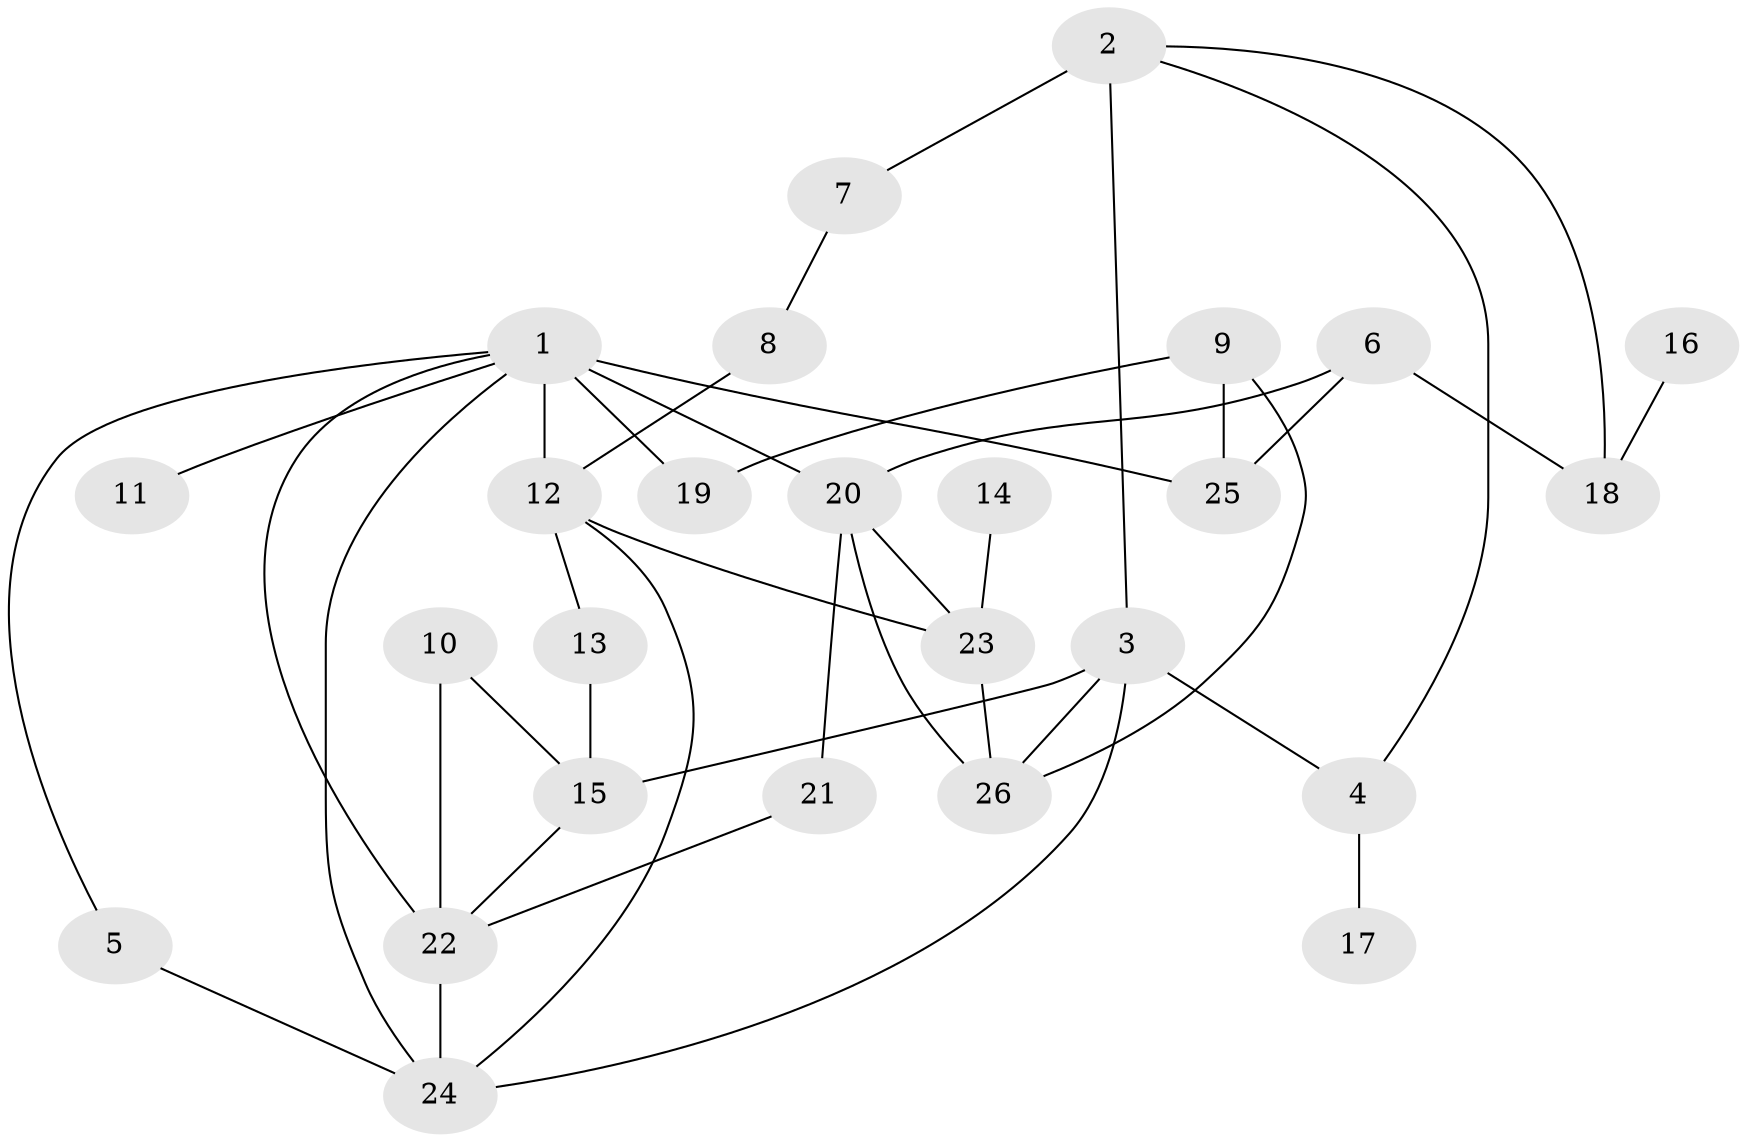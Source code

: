 // original degree distribution, {5: 0.0784313725490196, 6: 0.09803921568627451, 4: 0.058823529411764705, 2: 0.37254901960784315, 7: 0.0196078431372549, 3: 0.1568627450980392, 1: 0.21568627450980393}
// Generated by graph-tools (version 1.1) at 2025/01/03/09/25 03:01:11]
// undirected, 26 vertices, 41 edges
graph export_dot {
graph [start="1"]
  node [color=gray90,style=filled];
  1;
  2;
  3;
  4;
  5;
  6;
  7;
  8;
  9;
  10;
  11;
  12;
  13;
  14;
  15;
  16;
  17;
  18;
  19;
  20;
  21;
  22;
  23;
  24;
  25;
  26;
  1 -- 5 [weight=1.0];
  1 -- 11 [weight=1.0];
  1 -- 12 [weight=2.0];
  1 -- 19 [weight=1.0];
  1 -- 20 [weight=1.0];
  1 -- 22 [weight=1.0];
  1 -- 24 [weight=1.0];
  1 -- 25 [weight=1.0];
  2 -- 3 [weight=2.0];
  2 -- 4 [weight=1.0];
  2 -- 7 [weight=1.0];
  2 -- 18 [weight=1.0];
  3 -- 4 [weight=1.0];
  3 -- 15 [weight=2.0];
  3 -- 24 [weight=1.0];
  3 -- 26 [weight=1.0];
  4 -- 17 [weight=1.0];
  5 -- 24 [weight=1.0];
  6 -- 18 [weight=1.0];
  6 -- 20 [weight=1.0];
  6 -- 25 [weight=1.0];
  7 -- 8 [weight=1.0];
  8 -- 12 [weight=1.0];
  9 -- 19 [weight=1.0];
  9 -- 25 [weight=1.0];
  9 -- 26 [weight=1.0];
  10 -- 15 [weight=1.0];
  10 -- 22 [weight=2.0];
  12 -- 13 [weight=1.0];
  12 -- 23 [weight=2.0];
  12 -- 24 [weight=1.0];
  13 -- 15 [weight=1.0];
  14 -- 23 [weight=1.0];
  15 -- 22 [weight=1.0];
  16 -- 18 [weight=1.0];
  20 -- 21 [weight=1.0];
  20 -- 23 [weight=1.0];
  20 -- 26 [weight=1.0];
  21 -- 22 [weight=1.0];
  22 -- 24 [weight=1.0];
  23 -- 26 [weight=1.0];
}
